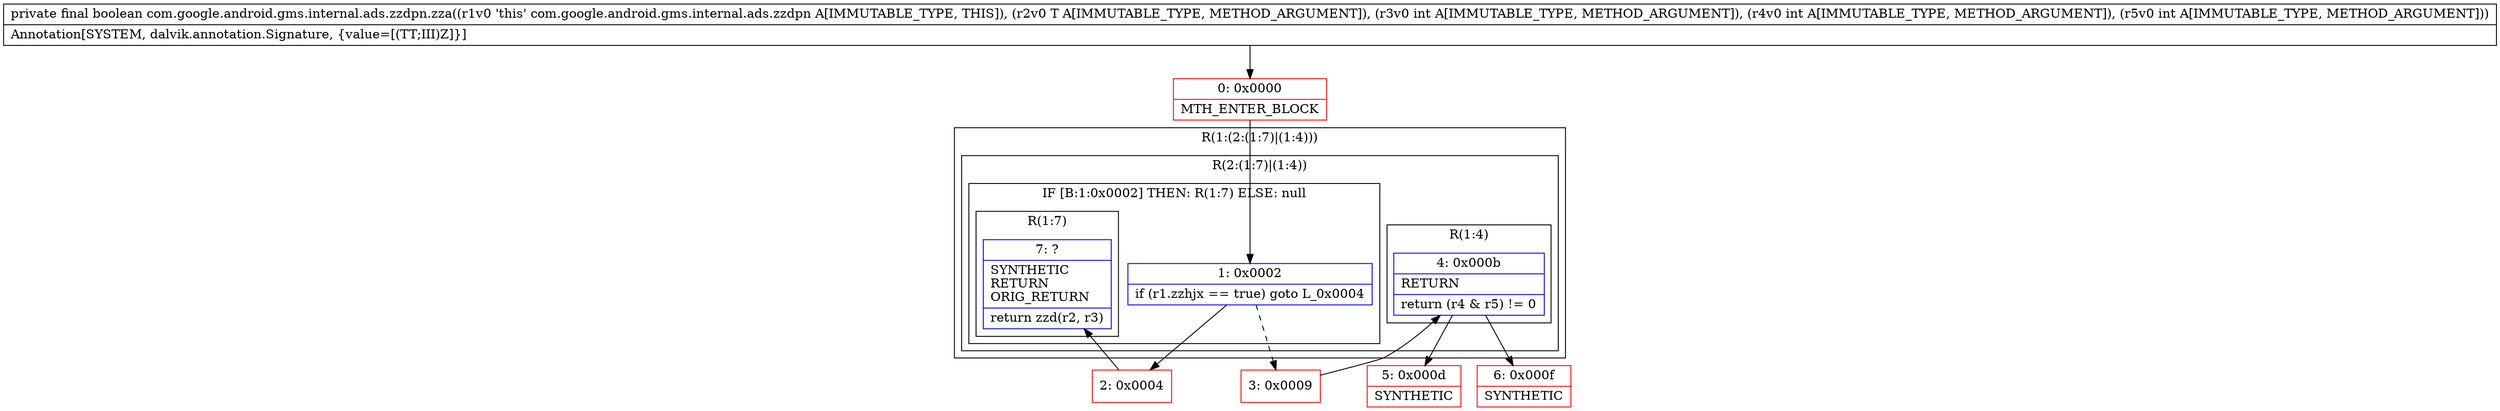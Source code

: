 digraph "CFG forcom.google.android.gms.internal.ads.zzdpn.zza(Ljava\/lang\/Object;III)Z" {
subgraph cluster_Region_416999376 {
label = "R(1:(2:(1:7)|(1:4)))";
node [shape=record,color=blue];
subgraph cluster_Region_1723481468 {
label = "R(2:(1:7)|(1:4))";
node [shape=record,color=blue];
subgraph cluster_IfRegion_1586715224 {
label = "IF [B:1:0x0002] THEN: R(1:7) ELSE: null";
node [shape=record,color=blue];
Node_1 [shape=record,label="{1\:\ 0x0002|if (r1.zzhjx == true) goto L_0x0004\l}"];
subgraph cluster_Region_365502394 {
label = "R(1:7)";
node [shape=record,color=blue];
Node_7 [shape=record,label="{7\:\ ?|SYNTHETIC\lRETURN\lORIG_RETURN\l|return zzd(r2, r3)\l}"];
}
}
subgraph cluster_Region_1516412596 {
label = "R(1:4)";
node [shape=record,color=blue];
Node_4 [shape=record,label="{4\:\ 0x000b|RETURN\l|return (r4 & r5) != 0\l}"];
}
}
}
Node_0 [shape=record,color=red,label="{0\:\ 0x0000|MTH_ENTER_BLOCK\l}"];
Node_2 [shape=record,color=red,label="{2\:\ 0x0004}"];
Node_3 [shape=record,color=red,label="{3\:\ 0x0009}"];
Node_5 [shape=record,color=red,label="{5\:\ 0x000d|SYNTHETIC\l}"];
Node_6 [shape=record,color=red,label="{6\:\ 0x000f|SYNTHETIC\l}"];
MethodNode[shape=record,label="{private final boolean com.google.android.gms.internal.ads.zzdpn.zza((r1v0 'this' com.google.android.gms.internal.ads.zzdpn A[IMMUTABLE_TYPE, THIS]), (r2v0 T A[IMMUTABLE_TYPE, METHOD_ARGUMENT]), (r3v0 int A[IMMUTABLE_TYPE, METHOD_ARGUMENT]), (r4v0 int A[IMMUTABLE_TYPE, METHOD_ARGUMENT]), (r5v0 int A[IMMUTABLE_TYPE, METHOD_ARGUMENT]))  | Annotation[SYSTEM, dalvik.annotation.Signature, \{value=[(TT;III)Z]\}]\l}"];
MethodNode -> Node_0;
Node_1 -> Node_2;
Node_1 -> Node_3[style=dashed];
Node_4 -> Node_5;
Node_4 -> Node_6;
Node_0 -> Node_1;
Node_2 -> Node_7;
Node_3 -> Node_4;
}

